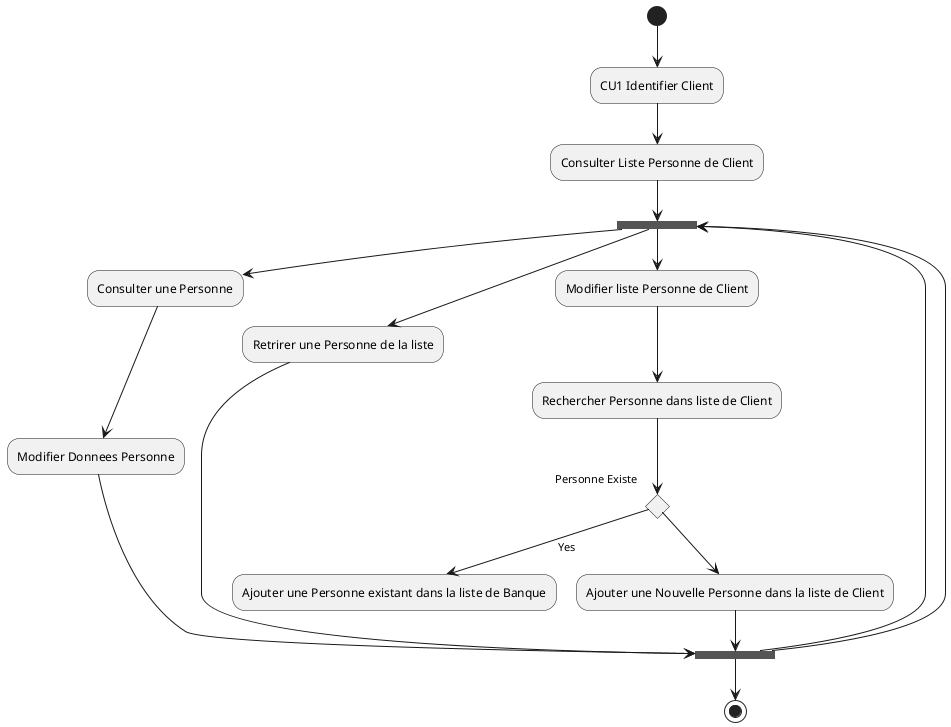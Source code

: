 @startuml
(*) --> "CU1 Identifier Client"
--> "Consulter Liste Personne de Client"

--> ===B1===
--> "Consulter une Personne"
--> "Modifier Donnees Personne"
--> ===B2===

--> ===B1===
--> "Retrirer une Personne de la liste"
--> ===B2===

--> ===B1===
--> "Modifier liste Personne de Client"
--> "Rechercher Personne dans liste de Client"
If "Personne Existe"
-->[Yes] "Ajouter une Personne existant dans la liste de Banque"
else
-->"Ajouter une Nouvelle Personne dans la liste de Client"
--> ===B2===

--> (*)
@enduml